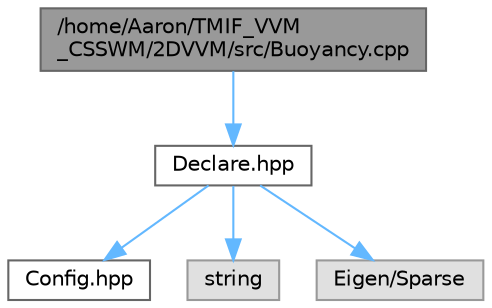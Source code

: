 digraph "/home/Aaron/TMIF_VVM_CSSWM/2DVVM/src/Buoyancy.cpp"
{
 // INTERACTIVE_SVG=YES
 // LATEX_PDF_SIZE
  bgcolor="transparent";
  edge [fontname=Helvetica,fontsize=10,labelfontname=Helvetica,labelfontsize=10];
  node [fontname=Helvetica,fontsize=10,shape=box,height=0.2,width=0.4];
  Node1 [id="Node000001",label="/home/Aaron/TMIF_VVM\l_CSSWM/2DVVM/src/Buoyancy.cpp",height=0.2,width=0.4,color="gray40", fillcolor="grey60", style="filled", fontcolor="black",tooltip=" "];
  Node1 -> Node2 [id="edge1_Node000001_Node000002",color="steelblue1",style="solid",tooltip=" "];
  Node2 [id="Node000002",label="Declare.hpp",height=0.2,width=0.4,color="grey40", fillcolor="white", style="filled",URL="$Declare_8hpp.html",tooltip=" "];
  Node2 -> Node3 [id="edge2_Node000002_Node000003",color="steelblue1",style="solid",tooltip=" "];
  Node3 [id="Node000003",label="Config.hpp",height=0.2,width=0.4,color="grey40", fillcolor="white", style="filled",URL="$Config_8hpp.html",tooltip="Here are the parameters for the model that you can tune them to fit your needs."];
  Node2 -> Node4 [id="edge3_Node000002_Node000004",color="steelblue1",style="solid",tooltip=" "];
  Node4 [id="Node000004",label="string",height=0.2,width=0.4,color="grey60", fillcolor="#E0E0E0", style="filled",tooltip=" "];
  Node2 -> Node5 [id="edge4_Node000002_Node000005",color="steelblue1",style="solid",tooltip=" "];
  Node5 [id="Node000005",label="Eigen/Sparse",height=0.2,width=0.4,color="grey60", fillcolor="#E0E0E0", style="filled",tooltip=" "];
}
